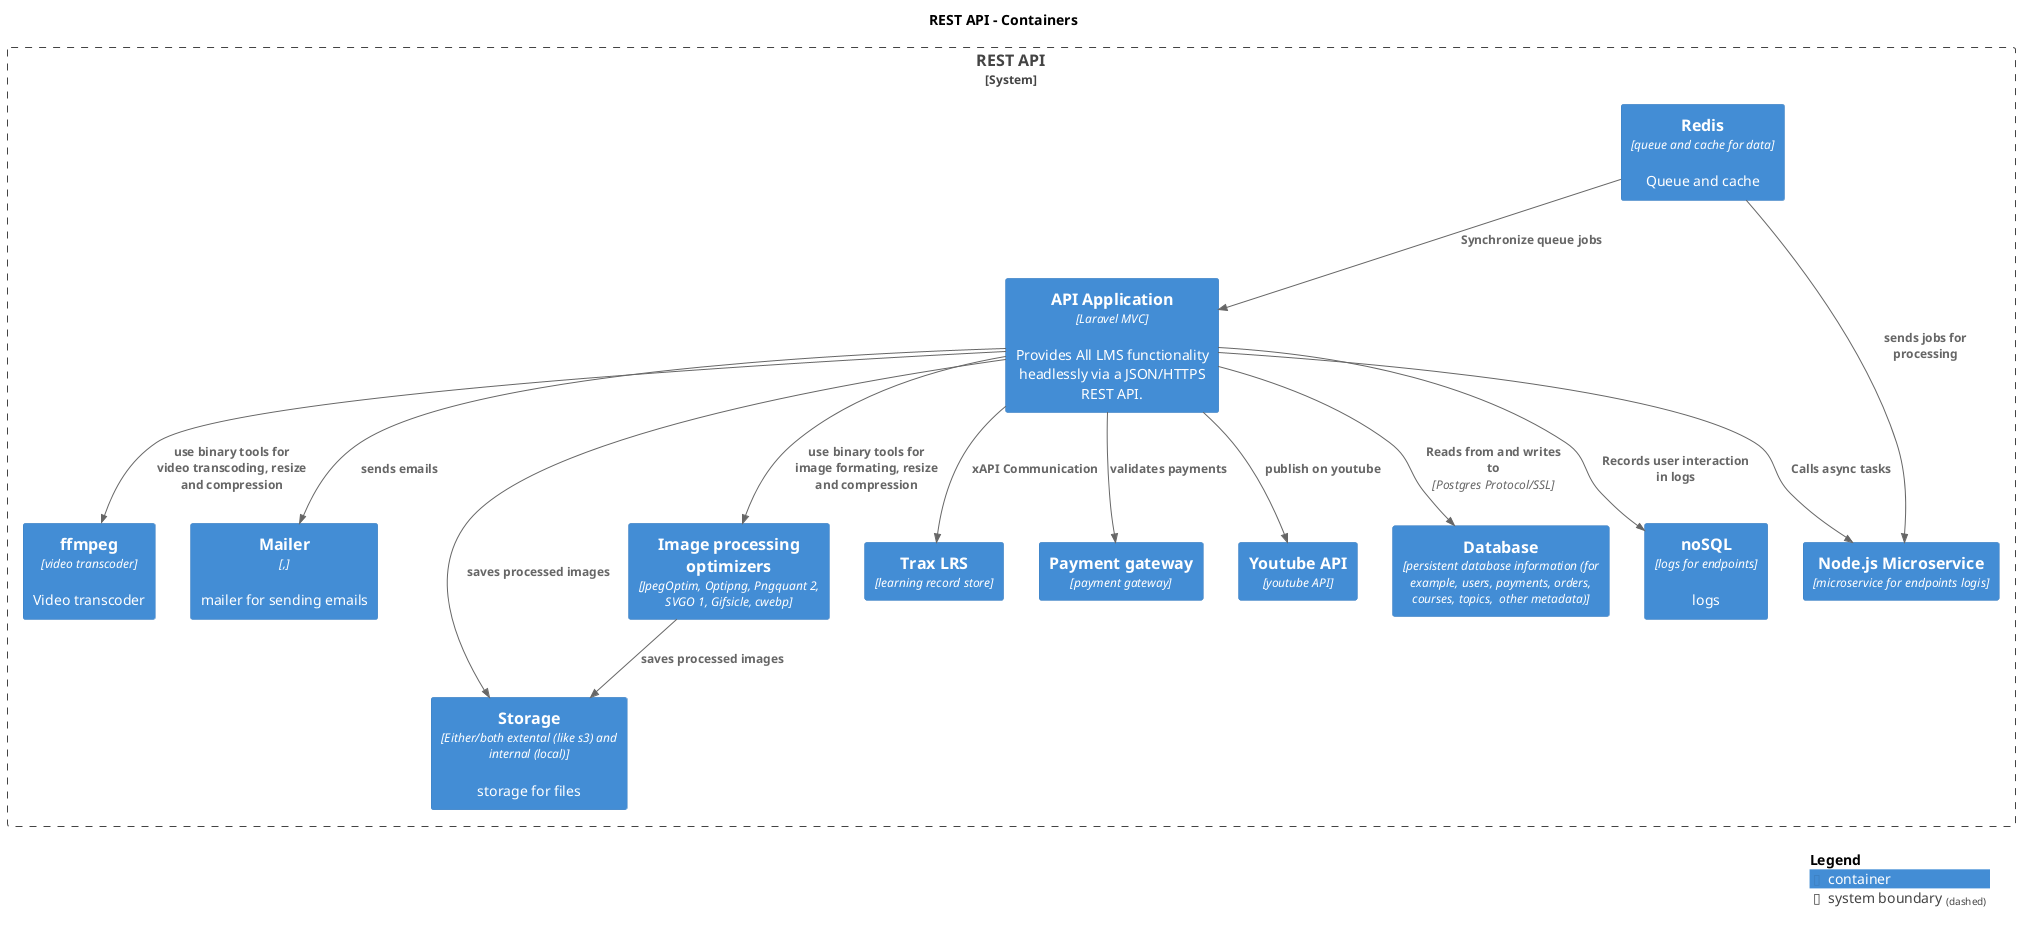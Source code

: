 @startuml
set separator none
title REST API - Containers

top to bottom direction

!include <C4/C4>
!include <C4/C4_Context>
!include <C4/C4_Container>

System_Boundary("RESTAPI_boundary", "REST API", $tags="") {
  Container(RESTAPI.ffmpeg, "ffmpeg", "video transcoder", "Video transcoder", $tags="")
  Container(RESTAPI.Mailer, "Mailer", ",", "mailer for sending emails", $tags="")
  Container(RESTAPI.Storage, "Storage", "Either/both extental (like s3) and internal (local)", "storage for files", $tags="")
  Container(RESTAPI.Imageprocessingoptimizers, "Image processing optimizers", "JpegOptim, Optipng, Pngquant 2, SVGO 1, Gifsicle, cwebp", $tags="")
  Container(RESTAPI.TraxLRS, "Trax LRS", "learning record store", $tags="")
  Container(RESTAPI.Paymentgateway, "Payment gateway", "payment gateway", $tags="")
  Container(RESTAPI.YoutubeAPI, "Youtube API", "youtube API", $tags="")
  Container(RESTAPI.APIApplication, "API Application", "Laravel MVC", "Provides All LMS functionality headlessly via a JSON/HTTPS REST API.", $tags="")
  Container(RESTAPI.Database, "Database", "persistent database information (for example, users, payments, orders, courses, topics,  other metadata)", $tags="")
  Container(RESTAPI.Redis, "Redis", "queue and cache for data", "Queue and cache", $tags="")
  Container(RESTAPI.noSQL, "noSQL", "logs for endpoints", "logs", $tags="")
  Container(RESTAPI.NodejsMicroservice, "Node.js Microservice", "microservice for endpoints logis", $tags="")
}

Rel_D(RESTAPI.APIApplication, RESTAPI.Imageprocessingoptimizers, "use binary tools for image formating, resize and compression", $tags="")
Rel_D(RESTAPI.APIApplication, RESTAPI.Storage, "saves processed images", $tags="")
Rel_D(RESTAPI.Imageprocessingoptimizers, RESTAPI.Storage, "saves processed images", $tags="")
Rel_D(RESTAPI.APIApplication, RESTAPI.ffmpeg, "use binary tools for video transcoding, resize and compression", $tags="")
Rel_D(RESTAPI.APIApplication, RESTAPI.YoutubeAPI, "publish on youtube", $tags="")
Rel_D(RESTAPI.Redis, RESTAPI.NodejsMicroservice, "sends jobs for processing", $tags="")
Rel_D(RESTAPI.APIApplication, RESTAPI.Database, "Reads from and writes to", "Postgres Protocol/SSL", $tags="")
Rel_D(RESTAPI.Redis, RESTAPI.APIApplication, "Synchronize queue jobs", $tags="")
Rel_D(RESTAPI.APIApplication, RESTAPI.NodejsMicroservice, "Calls async tasks", $tags="")
Rel_D(RESTAPI.APIApplication, RESTAPI.noSQL, "Records user interaction in logs", $tags="")
Rel_D(RESTAPI.APIApplication, RESTAPI.TraxLRS, "xAPI Communication", $tags="")
Rel_D(RESTAPI.APIApplication, RESTAPI.Mailer, "sends emails", $tags="")
Rel_D(RESTAPI.APIApplication, RESTAPI.Paymentgateway, "validates payments", $tags="")

SHOW_LEGEND(true)
@enduml